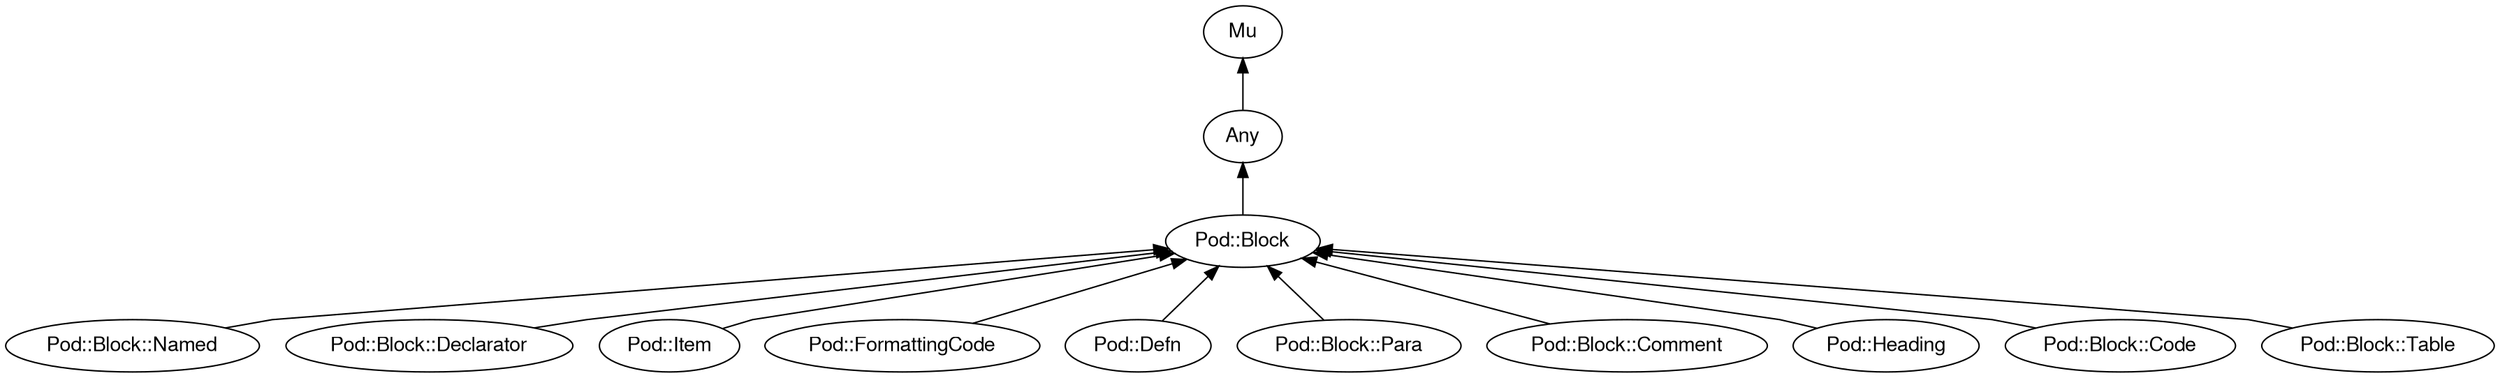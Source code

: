 digraph "perl6-type-graph" {
    rankdir=BT;
    splines=polyline;
    overlap=false; 
    // Types
    "Pod::Block" [color="#000000", fontcolor="#000000", href="/type/Pod::Block", fontname="FreeSans"];
    "Mu" [color="#000000", fontcolor="#000000", href="/type/Mu", fontname="FreeSans"];
    "Any" [color="#000000", fontcolor="#000000", href="/type/Any", fontname="FreeSans"];
    "Pod::Block::Named" [color="#000000", fontcolor="#000000", href="/type/Pod::Block::Named", fontname="FreeSans"];
    "Pod::Block::Declarator" [color="#000000", fontcolor="#000000", href="/type/Pod::Block::Declarator", fontname="FreeSans"];
    "Pod::Item" [color="#000000", fontcolor="#000000", href="/type/Pod::Item", fontname="FreeSans"];
    "Pod::FormattingCode" [color="#000000", fontcolor="#000000", href="/type/Pod::FormattingCode", fontname="FreeSans"];
    "Pod::Defn" [color="#000000", fontcolor="#000000", href="/type/Pod::Defn", fontname="FreeSans"];
    "Pod::Block::Para" [color="#000000", fontcolor="#000000", href="/type/Pod::Block::Para", fontname="FreeSans"];
    "Pod::Block::Comment" [color="#000000", fontcolor="#000000", href="/type/Pod::Block::Comment", fontname="FreeSans"];
    "Pod::Heading" [color="#000000", fontcolor="#000000", href="/type/Pod::Heading", fontname="FreeSans"];
    "Pod::Block::Code" [color="#000000", fontcolor="#000000", href="/type/Pod::Block::Code", fontname="FreeSans"];
    "Pod::Block::Table" [color="#000000", fontcolor="#000000", href="/type/Pod::Block::Table", fontname="FreeSans"];

    // Superclasses
    "Pod::Block" -> "Any" [color="#000000"];
    "Any" -> "Mu" [color="#000000"];
    "Pod::Block::Named" -> "Pod::Block" [color="#000000"];
    "Pod::Block::Declarator" -> "Pod::Block" [color="#000000"];
    "Pod::Item" -> "Pod::Block" [color="#000000"];
    "Pod::FormattingCode" -> "Pod::Block" [color="#000000"];
    "Pod::Defn" -> "Pod::Block" [color="#000000"];
    "Pod::Block::Para" -> "Pod::Block" [color="#000000"];
    "Pod::Block::Comment" -> "Pod::Block" [color="#000000"];
    "Pod::Heading" -> "Pod::Block" [color="#000000"];
    "Pod::Block::Code" -> "Pod::Block" [color="#000000"];
    "Pod::Block::Table" -> "Pod::Block" [color="#000000"];

    // Roles
}
